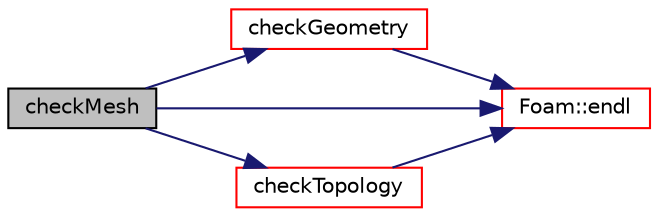 digraph "checkMesh"
{
  bgcolor="transparent";
  edge [fontname="Helvetica",fontsize="10",labelfontname="Helvetica",labelfontsize="10"];
  node [fontname="Helvetica",fontsize="10",shape=record];
  rankdir="LR";
  Node45412 [label="checkMesh",height=0.2,width=0.4,color="black", fillcolor="grey75", style="filled", fontcolor="black"];
  Node45412 -> Node45413 [color="midnightblue",fontsize="10",style="solid",fontname="Helvetica"];
  Node45413 [label="checkGeometry",height=0.2,width=0.4,color="red",URL="$a28685.html#af66976cf36c8a6c1ea5635906bb4d399",tooltip="Check mesh geometry (& implicitly topology) for correctness. "];
  Node45413 -> Node45439 [color="midnightblue",fontsize="10",style="solid",fontname="Helvetica"];
  Node45439 [label="Foam::endl",height=0.2,width=0.4,color="red",URL="$a21851.html#a2db8fe02a0d3909e9351bb4275b23ce4",tooltip="Add newline and flush stream. "];
  Node45412 -> Node45749 [color="midnightblue",fontsize="10",style="solid",fontname="Helvetica"];
  Node45749 [label="checkTopology",height=0.2,width=0.4,color="red",URL="$a28685.html#a51df3b09a3307ac82007a70b626d1b6d",tooltip="Check mesh topology for correctness. "];
  Node45749 -> Node45439 [color="midnightblue",fontsize="10",style="solid",fontname="Helvetica"];
  Node45412 -> Node45439 [color="midnightblue",fontsize="10",style="solid",fontname="Helvetica"];
}
